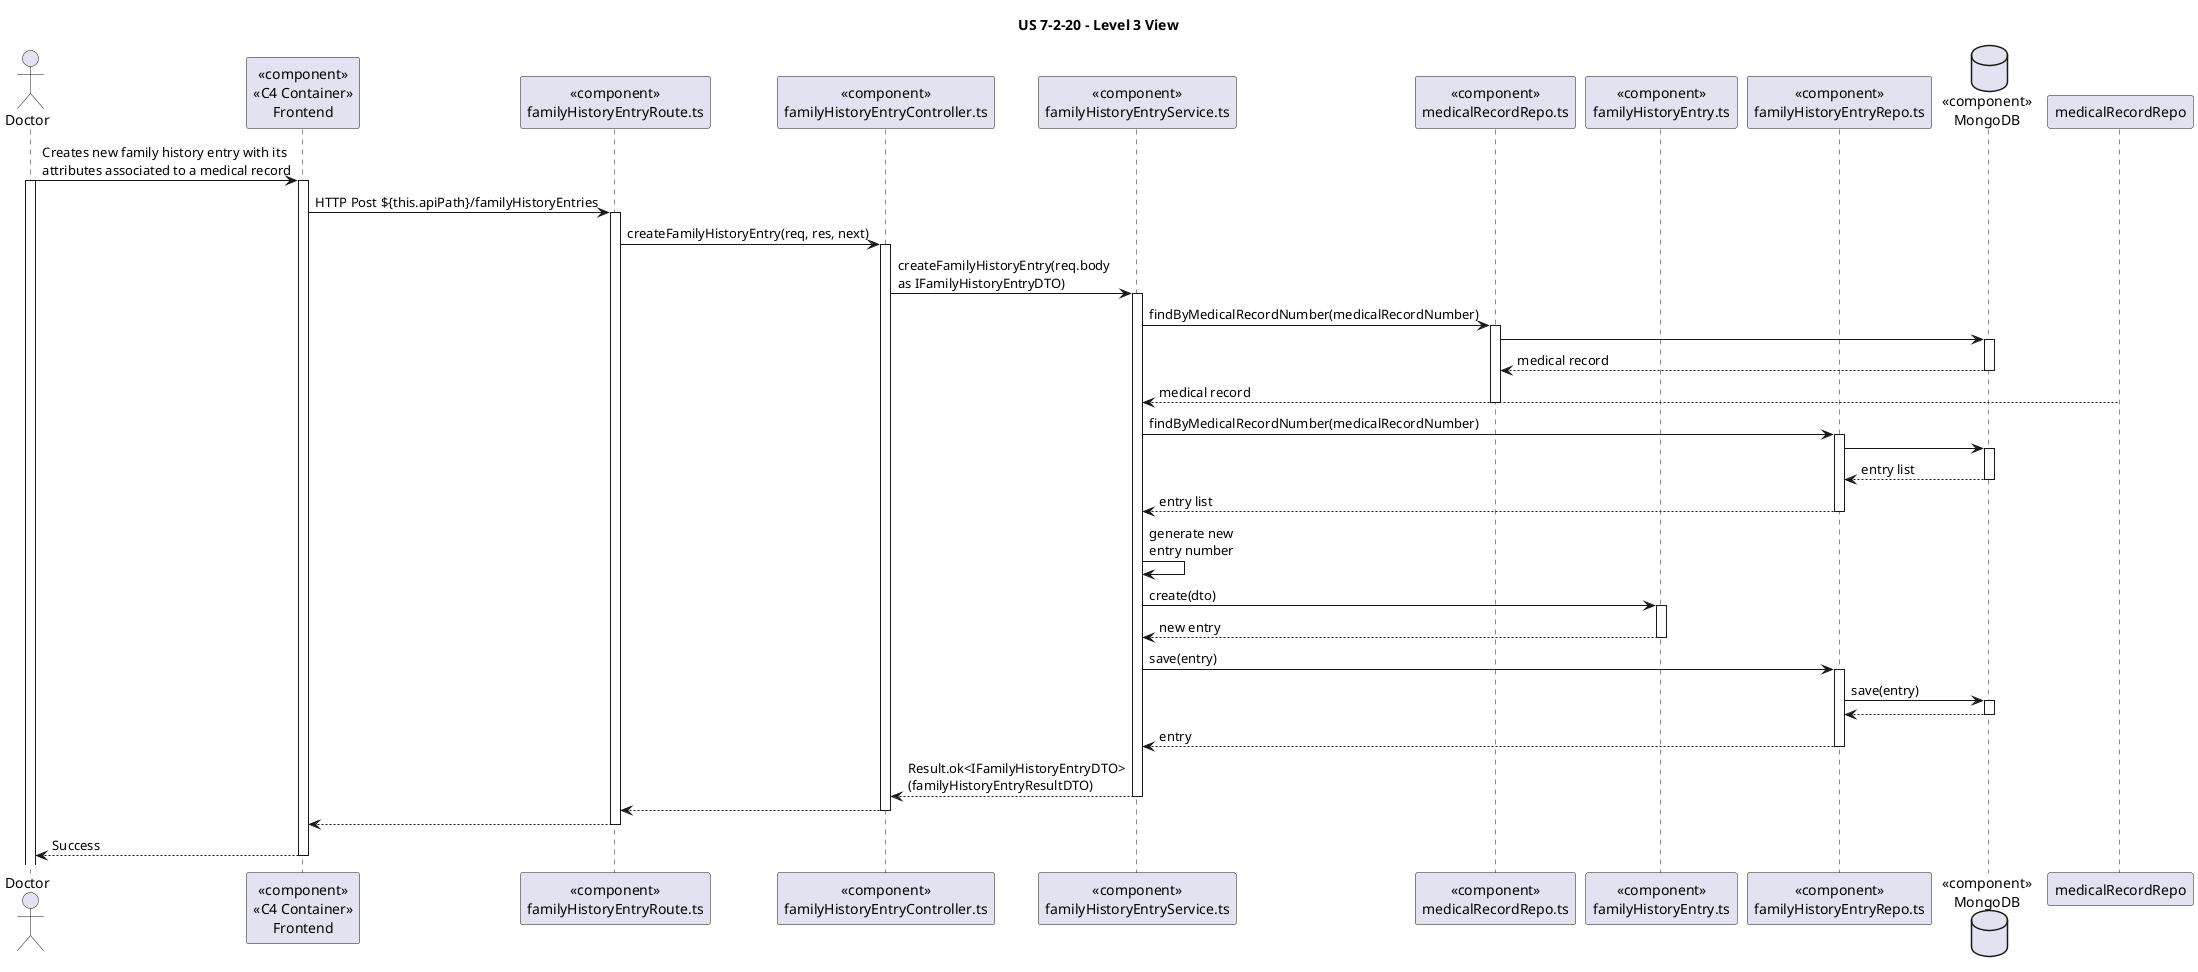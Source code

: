 @startuml

title US 7-2-20 - Level 3 View

actor Doctor as U

participant "«component»\n«C4 Container»\nFrontend" as frontend 

participant "«component»\nfamilyHistoryEntryRoute.ts" as route
participant "«component»\nfamilyHistoryEntryController.ts" as ctrl
participant "«component»\nfamilyHistoryEntryService.ts" as service
participant "«component»\nmedicalRecordRepo.ts" as medicalrecordrepo
participant "«component»\nfamilyHistoryEntry.ts" as domain
participant "«component»\nfamilyHistoryEntryRepo.ts" as repo

database "«component»\nMongoDB" as db

U -> frontend : Creates new family history entry with its\nattributes associated to a medical record
activate U
activate frontend

frontend -> route : HTTP Post ${this.apiPath}/familyHistoryEntries
activate route

route -> ctrl : createFamilyHistoryEntry(req, res, next)
activate ctrl

ctrl -> service : createFamilyHistoryEntry(req.body\nas IFamilyHistoryEntryDTO)
activate service

service -> medicalrecordrepo : findByMedicalRecordNumber(medicalRecordNumber)
activate medicalrecordrepo
medicalrecordrepo -> db
activate db
db --> medicalrecordrepo : medical record
deactivate db
medicalRecordRepo --> service : medical record
deactivate medicalrecordrepo

service -> repo : findByMedicalRecordNumber(medicalRecordNumber)
activate repo
repo -> db
activate db
db --> repo : entry list
deactivate db
repo --> service : entry list
deactivate repo

service -> service : generate new\nentry number
service -> domain : create(dto)
activate domain
domain --> service : new entry
deactivate domain

service -> repo : save(entry)
activate repo
repo -> db : save(entry)
activate db
db --> repo
deactivate db
repo --> service : entry
deactivate repo

service --> ctrl :  Result.ok<IFamilyHistoryEntryDTO>\n(familyHistoryEntryResultDTO)
deactivate service
ctrl --> route
deactivate ctrl
route --> frontend
deactivate route
frontend --> U : Success
deactivate frontend


@enduml